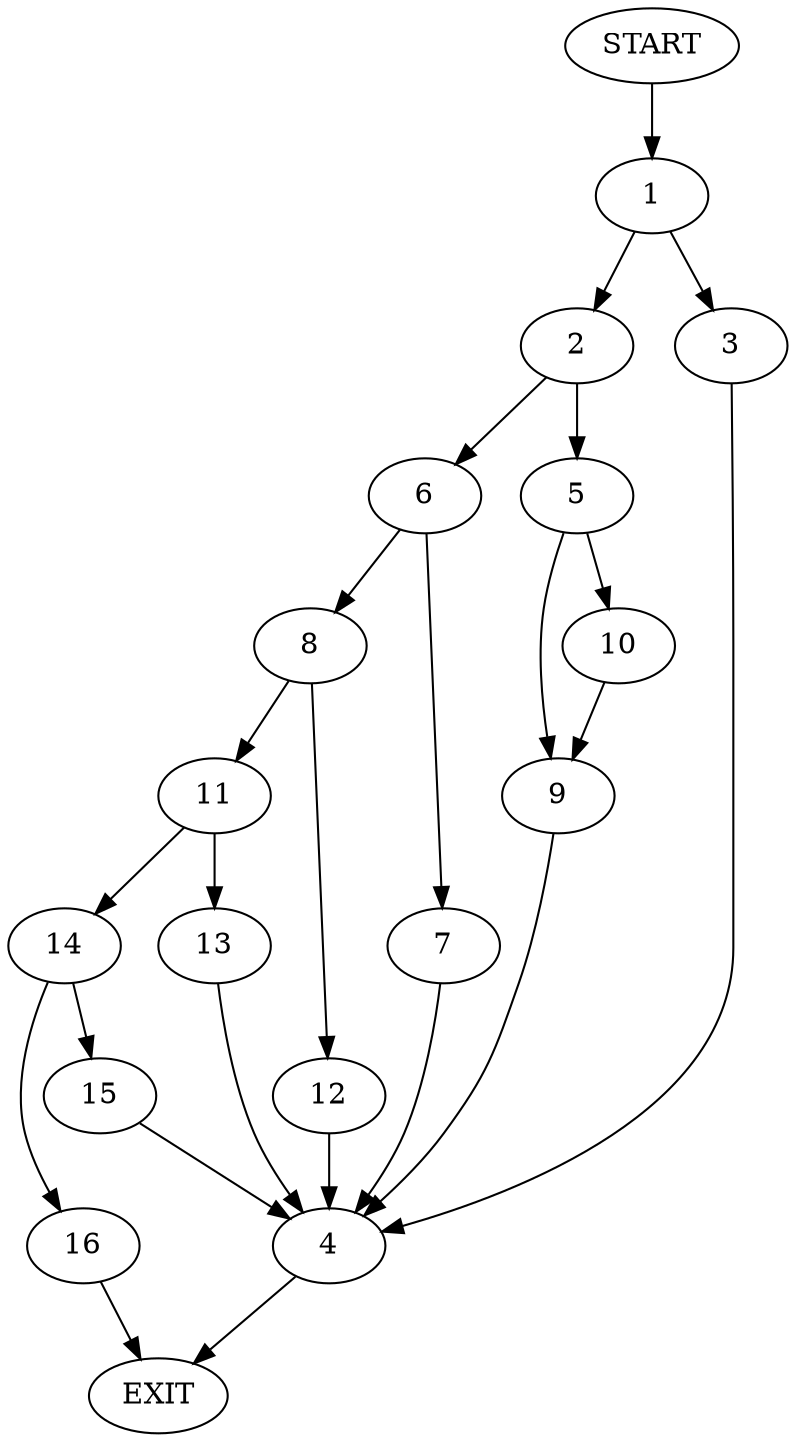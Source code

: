 digraph {
0 [label="START"]
17 [label="EXIT"]
0 -> 1
1 -> 2
1 -> 3
3 -> 4
2 -> 5
2 -> 6
4 -> 17
6 -> 7
6 -> 8
5 -> 9
5 -> 10
9 -> 4
10 -> 9
8 -> 11
8 -> 12
7 -> 4
11 -> 13
11 -> 14
12 -> 4
14 -> 15
14 -> 16
13 -> 4
16 -> 17
15 -> 4
}
